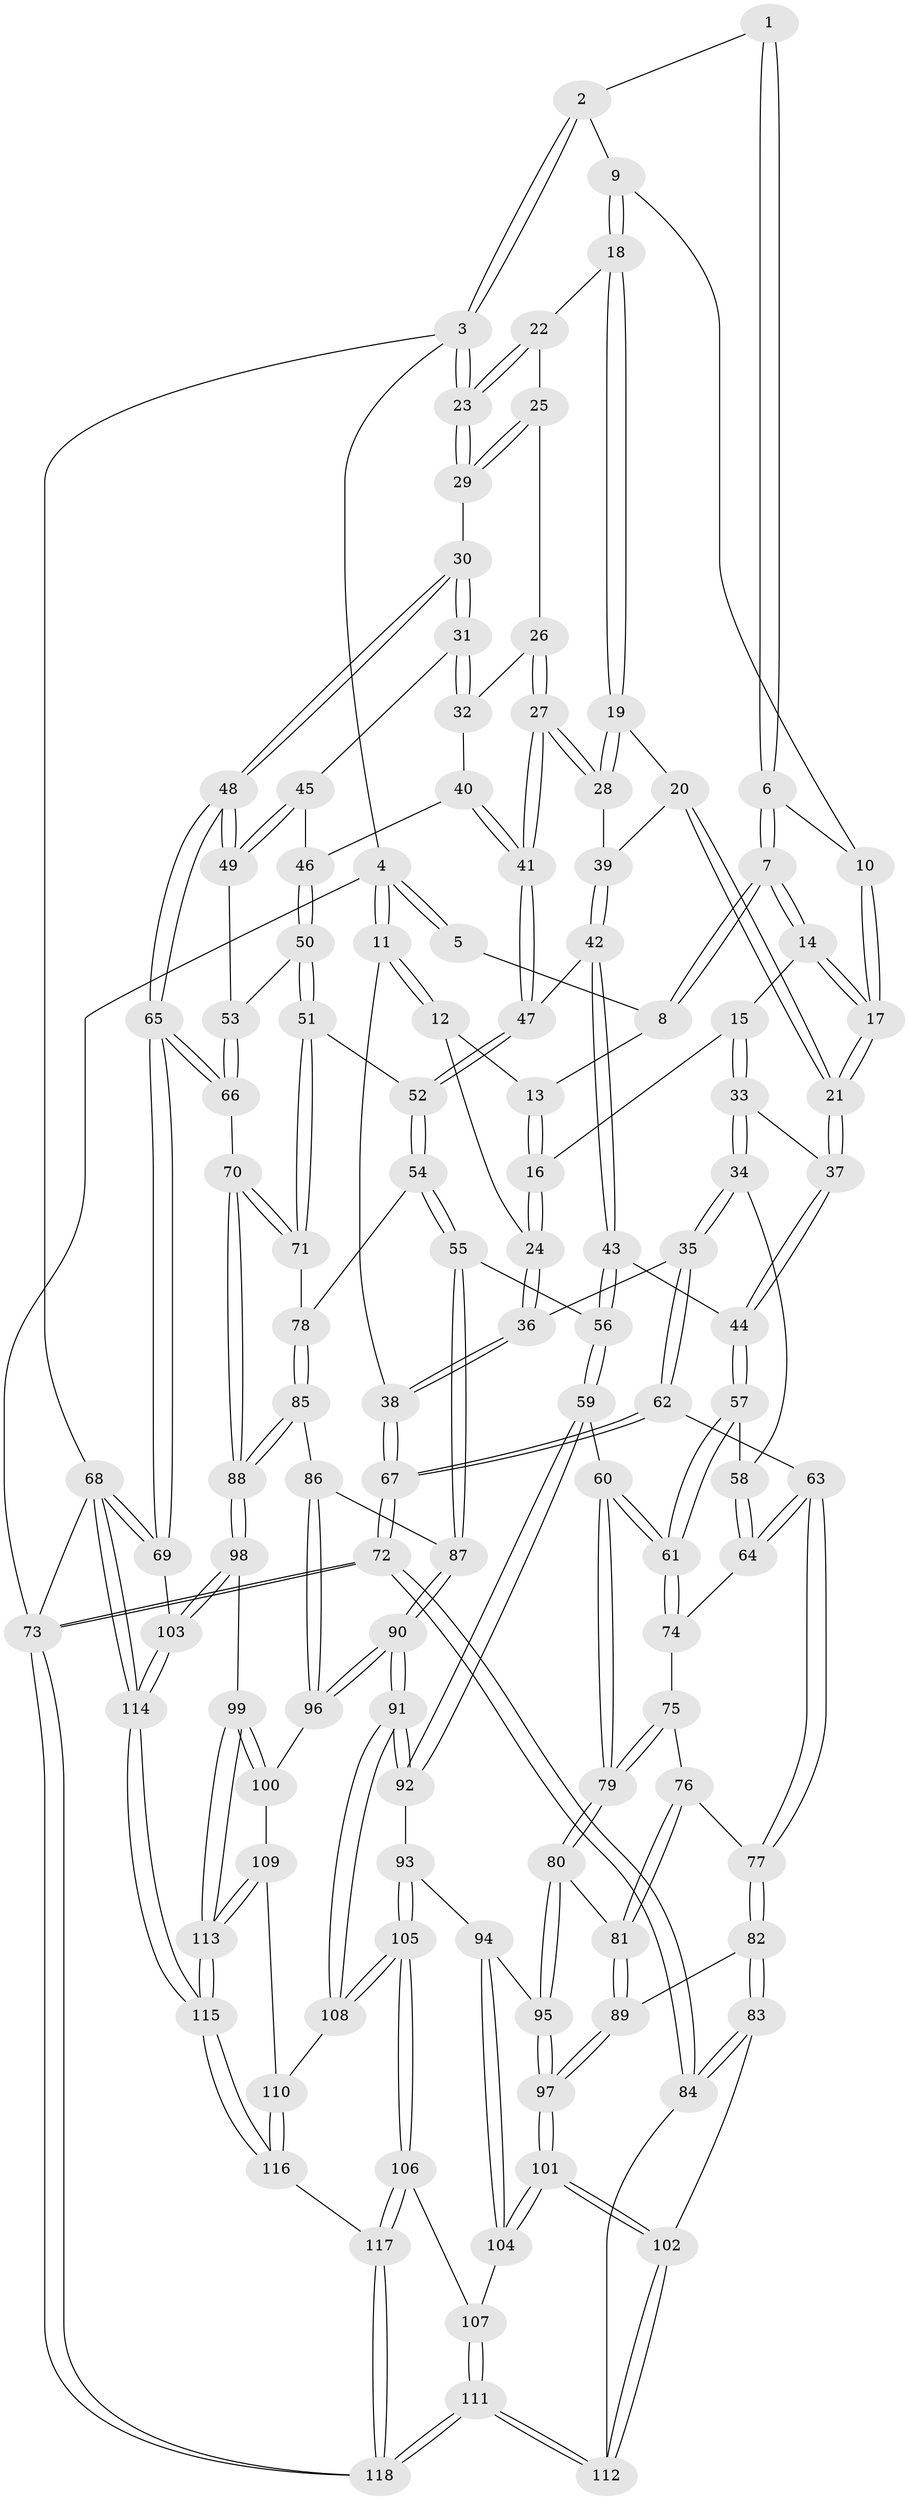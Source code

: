 // coarse degree distribution, {3: 0.1506849315068493, 5: 0.3698630136986301, 6: 0.0958904109589041, 4: 0.3835616438356164}
// Generated by graph-tools (version 1.1) at 2025/52/02/27/25 19:52:44]
// undirected, 118 vertices, 292 edges
graph export_dot {
graph [start="1"]
  node [color=gray90,style=filled];
  1 [pos="+0.3887009998633908+0"];
  2 [pos="+0.49811413828221546+0"];
  3 [pos="+1+0"];
  4 [pos="+0+0"];
  5 [pos="+0.2532642859667042+0"];
  6 [pos="+0.27592648566080097+0.1656258136737132"];
  7 [pos="+0.269631339474771+0.17025247960746162"];
  8 [pos="+0.1930769496226128+0.10429890816934635"];
  9 [pos="+0.5233559436765078+0.024334838870467827"];
  10 [pos="+0.45290379768231687+0.08992839004425475"];
  11 [pos="+0+0"];
  12 [pos="+0.04918569186806694+0.1433347030935333"];
  13 [pos="+0.16575837219030407+0.12013036662304902"];
  14 [pos="+0.27349757824582027+0.20560505523421127"];
  15 [pos="+0.19812485556861645+0.27193244897316887"];
  16 [pos="+0.1691085226750849+0.2675537554054576"];
  17 [pos="+0.3548328744160121+0.26466502842105927"];
  18 [pos="+0.5343060269586977+0.04148604140657843"];
  19 [pos="+0.5609694321918461+0.1723043427557017"];
  20 [pos="+0.4261158922680664+0.3007970291004777"];
  21 [pos="+0.3696179982116798+0.3031170917449207"];
  22 [pos="+0.6699060652006427+0.08134676073501157"];
  23 [pos="+1+0"];
  24 [pos="+0.11548858924254816+0.27887408907700284"];
  25 [pos="+0.8142926711509456+0.13663177775618837"];
  26 [pos="+0.7353294277378434+0.2518388603909912"];
  27 [pos="+0.6584626060291963+0.3130058311513871"];
  28 [pos="+0.6344249310753365+0.28470757006765013"];
  29 [pos="+1+0"];
  30 [pos="+1+0.00788892723012733"];
  31 [pos="+0.9681142044168952+0.27397060625288805"];
  32 [pos="+0.8850277100384+0.3006915348666782"];
  33 [pos="+0.2752547265715936+0.4083393467081473"];
  34 [pos="+0.27272342575832237+0.4110040499497443"];
  35 [pos="+0.06111384023254757+0.42544543307182675"];
  36 [pos="+0.1103709615972653+0.2863472258948202"];
  37 [pos="+0.319999328721231+0.3934712550369638"];
  38 [pos="+0+0.19470338895772077"];
  39 [pos="+0.4579530975003034+0.3283618068639561"];
  40 [pos="+0.811693871669987+0.3570393073005812"];
  41 [pos="+0.6631067881676762+0.3594855342200376"];
  42 [pos="+0.5002189687811845+0.4001159049166049"];
  43 [pos="+0.44876040352164204+0.4589837203550901"];
  44 [pos="+0.4127368580487998+0.45672834600585227"];
  45 [pos="+0.902723056644601+0.4008094261100669"];
  46 [pos="+0.8511976254819696+0.41462354229132986"];
  47 [pos="+0.6599040002286124+0.37169298219214303"];
  48 [pos="+1+0.316579896529992"];
  49 [pos="+0.9255023671191096+0.4598407531929819"];
  50 [pos="+0.8172852491897993+0.4906297472516611"];
  51 [pos="+0.7534524821726404+0.5221479516001555"];
  52 [pos="+0.6843307499709128+0.5104088822024605"];
  53 [pos="+0.914443140492793+0.49615284850851554"];
  54 [pos="+0.6251018255234977+0.5862369851717186"];
  55 [pos="+0.590994992333238+0.6096282621335191"];
  56 [pos="+0.5620522408620767+0.6101821912234994"];
  57 [pos="+0.36608522542604977+0.5751646997514769"];
  58 [pos="+0.267570490495095+0.464466030272971"];
  59 [pos="+0.4653276320028215+0.6591867419255789"];
  60 [pos="+0.38814290411467034+0.6605199226832901"];
  61 [pos="+0.3700231073645128+0.6375702566387429"];
  62 [pos="+0+0.48958662825663724"];
  63 [pos="+0.10586965582585686+0.595535026369512"];
  64 [pos="+0.21796324645588455+0.5723230709382917"];
  65 [pos="+1+0.6873590689295661"];
  66 [pos="+1+0.6655442152868013"];
  67 [pos="+0+0.48605600011352973"];
  68 [pos="+1+1"];
  69 [pos="+1+0.7964574030138404"];
  70 [pos="+0.99523568146965+0.6715550106510779"];
  71 [pos="+0.8501410700047135+0.6239471979864124"];
  72 [pos="+0+0.8483959388298637"];
  73 [pos="+0+1"];
  74 [pos="+0.2533054679258926+0.5991914537274425"];
  75 [pos="+0.23794175580290083+0.6710119707765576"];
  76 [pos="+0.2335714946036868+0.6759381665969721"];
  77 [pos="+0.1161408593201557+0.6637845064179544"];
  78 [pos="+0.7657681695864635+0.7033203029439689"];
  79 [pos="+0.3465567917831038+0.7240486221716094"];
  80 [pos="+0.3444680807730769+0.7282443429939709"];
  81 [pos="+0.22920171405840756+0.7392415488349894"];
  82 [pos="+0.11657761876104482+0.7225873214675048"];
  83 [pos="+0+0.8074697123053123"];
  84 [pos="+0+0.8465248722728359"];
  85 [pos="+0.7751042353440197+0.7736117634312447"];
  86 [pos="+0.7329407718002428+0.7683613126507312"];
  87 [pos="+0.6186995810135114+0.7188071788726083"];
  88 [pos="+0.8037678184629149+0.8068093156677177"];
  89 [pos="+0.16640058879889583+0.770209043885623"];
  90 [pos="+0.5986798642293649+0.8349979616356116"];
  91 [pos="+0.5861943202187703+0.841293710578591"];
  92 [pos="+0.49304937478867367+0.8210668300632489"];
  93 [pos="+0.45369818266093265+0.8483073045423636"];
  94 [pos="+0.34605088332340617+0.8053679085164748"];
  95 [pos="+0.3446796660399107+0.7413171717397644"];
  96 [pos="+0.6221748188787123+0.8446279264010155"];
  97 [pos="+0.1783065054058257+0.8237491677627087"];
  98 [pos="+0.8017667059861953+0.8447358176072688"];
  99 [pos="+0.7573541445446383+0.8790177286820033"];
  100 [pos="+0.6333421718898533+0.8519395909973713"];
  101 [pos="+0.18342563645834764+0.8473647890732097"];
  102 [pos="+0.16088864277097292+0.8932191450527138"];
  103 [pos="+0.8652101009424767+0.8936487720815072"];
  104 [pos="+0.31605713173333705+0.8446402237247372"];
  105 [pos="+0.4415095085270426+0.9668518518001615"];
  106 [pos="+0.41508313579032186+1"];
  107 [pos="+0.3196187403789309+0.8618742691064845"];
  108 [pos="+0.5637705350894903+0.9178006663555712"];
  109 [pos="+0.650626220337699+0.9305084793040183"];
  110 [pos="+0.5939956265086259+0.97231234080782"];
  111 [pos="+0.19070949652041208+1"];
  112 [pos="+0.15543167370821584+0.9650851090956234"];
  113 [pos="+0.727314914501498+0.9834450076842572"];
  114 [pos="+0.9466250860587929+1"];
  115 [pos="+0.7367584971832893+1"];
  116 [pos="+0.6303859886328622+1"];
  117 [pos="+0.3800407460339097+1"];
  118 [pos="+0.2176212091741949+1"];
  1 -- 2;
  1 -- 6;
  1 -- 6;
  2 -- 3;
  2 -- 3;
  2 -- 9;
  3 -- 4;
  3 -- 23;
  3 -- 23;
  3 -- 68;
  4 -- 5;
  4 -- 5;
  4 -- 11;
  4 -- 11;
  4 -- 73;
  5 -- 8;
  6 -- 7;
  6 -- 7;
  6 -- 10;
  7 -- 8;
  7 -- 8;
  7 -- 14;
  7 -- 14;
  8 -- 13;
  9 -- 10;
  9 -- 18;
  9 -- 18;
  10 -- 17;
  10 -- 17;
  11 -- 12;
  11 -- 12;
  11 -- 38;
  12 -- 13;
  12 -- 24;
  13 -- 16;
  13 -- 16;
  14 -- 15;
  14 -- 17;
  14 -- 17;
  15 -- 16;
  15 -- 33;
  15 -- 33;
  16 -- 24;
  16 -- 24;
  17 -- 21;
  17 -- 21;
  18 -- 19;
  18 -- 19;
  18 -- 22;
  19 -- 20;
  19 -- 28;
  19 -- 28;
  20 -- 21;
  20 -- 21;
  20 -- 39;
  21 -- 37;
  21 -- 37;
  22 -- 23;
  22 -- 23;
  22 -- 25;
  23 -- 29;
  23 -- 29;
  24 -- 36;
  24 -- 36;
  25 -- 26;
  25 -- 29;
  25 -- 29;
  26 -- 27;
  26 -- 27;
  26 -- 32;
  27 -- 28;
  27 -- 28;
  27 -- 41;
  27 -- 41;
  28 -- 39;
  29 -- 30;
  30 -- 31;
  30 -- 31;
  30 -- 48;
  30 -- 48;
  31 -- 32;
  31 -- 32;
  31 -- 45;
  32 -- 40;
  33 -- 34;
  33 -- 34;
  33 -- 37;
  34 -- 35;
  34 -- 35;
  34 -- 58;
  35 -- 36;
  35 -- 62;
  35 -- 62;
  36 -- 38;
  36 -- 38;
  37 -- 44;
  37 -- 44;
  38 -- 67;
  38 -- 67;
  39 -- 42;
  39 -- 42;
  40 -- 41;
  40 -- 41;
  40 -- 46;
  41 -- 47;
  41 -- 47;
  42 -- 43;
  42 -- 43;
  42 -- 47;
  43 -- 44;
  43 -- 56;
  43 -- 56;
  44 -- 57;
  44 -- 57;
  45 -- 46;
  45 -- 49;
  45 -- 49;
  46 -- 50;
  46 -- 50;
  47 -- 52;
  47 -- 52;
  48 -- 49;
  48 -- 49;
  48 -- 65;
  48 -- 65;
  49 -- 53;
  50 -- 51;
  50 -- 51;
  50 -- 53;
  51 -- 52;
  51 -- 71;
  51 -- 71;
  52 -- 54;
  52 -- 54;
  53 -- 66;
  53 -- 66;
  54 -- 55;
  54 -- 55;
  54 -- 78;
  55 -- 56;
  55 -- 87;
  55 -- 87;
  56 -- 59;
  56 -- 59;
  57 -- 58;
  57 -- 61;
  57 -- 61;
  58 -- 64;
  58 -- 64;
  59 -- 60;
  59 -- 92;
  59 -- 92;
  60 -- 61;
  60 -- 61;
  60 -- 79;
  60 -- 79;
  61 -- 74;
  61 -- 74;
  62 -- 63;
  62 -- 67;
  62 -- 67;
  63 -- 64;
  63 -- 64;
  63 -- 77;
  63 -- 77;
  64 -- 74;
  65 -- 66;
  65 -- 66;
  65 -- 69;
  65 -- 69;
  66 -- 70;
  67 -- 72;
  67 -- 72;
  68 -- 69;
  68 -- 69;
  68 -- 114;
  68 -- 114;
  68 -- 73;
  69 -- 103;
  70 -- 71;
  70 -- 71;
  70 -- 88;
  70 -- 88;
  71 -- 78;
  72 -- 73;
  72 -- 73;
  72 -- 84;
  72 -- 84;
  73 -- 118;
  73 -- 118;
  74 -- 75;
  75 -- 76;
  75 -- 79;
  75 -- 79;
  76 -- 77;
  76 -- 81;
  76 -- 81;
  77 -- 82;
  77 -- 82;
  78 -- 85;
  78 -- 85;
  79 -- 80;
  79 -- 80;
  80 -- 81;
  80 -- 95;
  80 -- 95;
  81 -- 89;
  81 -- 89;
  82 -- 83;
  82 -- 83;
  82 -- 89;
  83 -- 84;
  83 -- 84;
  83 -- 102;
  84 -- 112;
  85 -- 86;
  85 -- 88;
  85 -- 88;
  86 -- 87;
  86 -- 96;
  86 -- 96;
  87 -- 90;
  87 -- 90;
  88 -- 98;
  88 -- 98;
  89 -- 97;
  89 -- 97;
  90 -- 91;
  90 -- 91;
  90 -- 96;
  90 -- 96;
  91 -- 92;
  91 -- 92;
  91 -- 108;
  91 -- 108;
  92 -- 93;
  93 -- 94;
  93 -- 105;
  93 -- 105;
  94 -- 95;
  94 -- 104;
  94 -- 104;
  95 -- 97;
  95 -- 97;
  96 -- 100;
  97 -- 101;
  97 -- 101;
  98 -- 99;
  98 -- 103;
  98 -- 103;
  99 -- 100;
  99 -- 100;
  99 -- 113;
  99 -- 113;
  100 -- 109;
  101 -- 102;
  101 -- 102;
  101 -- 104;
  101 -- 104;
  102 -- 112;
  102 -- 112;
  103 -- 114;
  103 -- 114;
  104 -- 107;
  105 -- 106;
  105 -- 106;
  105 -- 108;
  105 -- 108;
  106 -- 107;
  106 -- 117;
  106 -- 117;
  107 -- 111;
  107 -- 111;
  108 -- 110;
  109 -- 110;
  109 -- 113;
  109 -- 113;
  110 -- 116;
  110 -- 116;
  111 -- 112;
  111 -- 112;
  111 -- 118;
  111 -- 118;
  113 -- 115;
  113 -- 115;
  114 -- 115;
  114 -- 115;
  115 -- 116;
  115 -- 116;
  116 -- 117;
  117 -- 118;
  117 -- 118;
}
